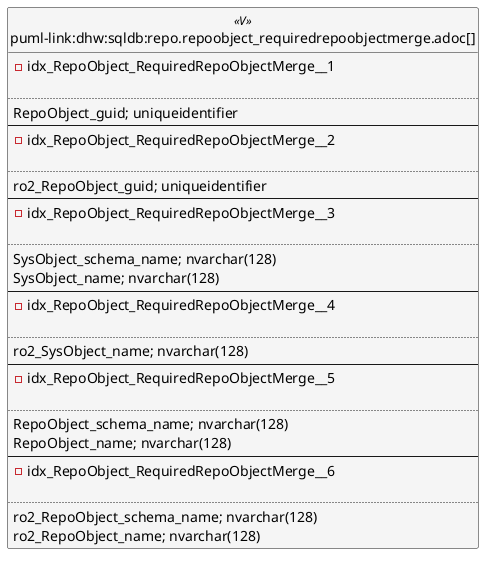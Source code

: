 @startuml
left to right direction
'top to bottom direction
hide circle
'avoide "." issues:
set namespaceSeparator none


skinparam class {
  BackgroundColor White
  BackgroundColor<<FN>> Yellow
  BackgroundColor<<FS>> Yellow
  BackgroundColor<<FT>> LightGray
  BackgroundColor<<IF>> Yellow
  BackgroundColor<<IS>> Yellow
  BackgroundColor<<P>> Aqua
  BackgroundColor<<PC>> Aqua
  BackgroundColor<<SN>> Yellow
  BackgroundColor<<SO>> SlateBlue
  BackgroundColor<<TF>> LightGray
  BackgroundColor<<TR>> Tomato
  BackgroundColor<<U>> White
  BackgroundColor<<V>> WhiteSmoke
  BackgroundColor<<X>> Aqua
  BackgroundColor<<external>> AliceBlue
}


entity "puml-link:dhw:sqldb:repo.repoobject_requiredrepoobjectmerge.adoc[]" as repo.RepoObject_RequiredRepoObjectMerge << V >> {
- idx_RepoObject_RequiredRepoObjectMerge__1

..
RepoObject_guid; uniqueidentifier
--
- idx_RepoObject_RequiredRepoObjectMerge__2

..
ro2_RepoObject_guid; uniqueidentifier
--
- idx_RepoObject_RequiredRepoObjectMerge__3

..
SysObject_schema_name; nvarchar(128)
SysObject_name; nvarchar(128)
--
- idx_RepoObject_RequiredRepoObjectMerge__4

..
ro2_SysObject_name; nvarchar(128)
--
- idx_RepoObject_RequiredRepoObjectMerge__5

..
RepoObject_schema_name; nvarchar(128)
RepoObject_name; nvarchar(128)
--
- idx_RepoObject_RequiredRepoObjectMerge__6

..
ro2_RepoObject_schema_name; nvarchar(128)
ro2_RepoObject_name; nvarchar(128)
}


@enduml

